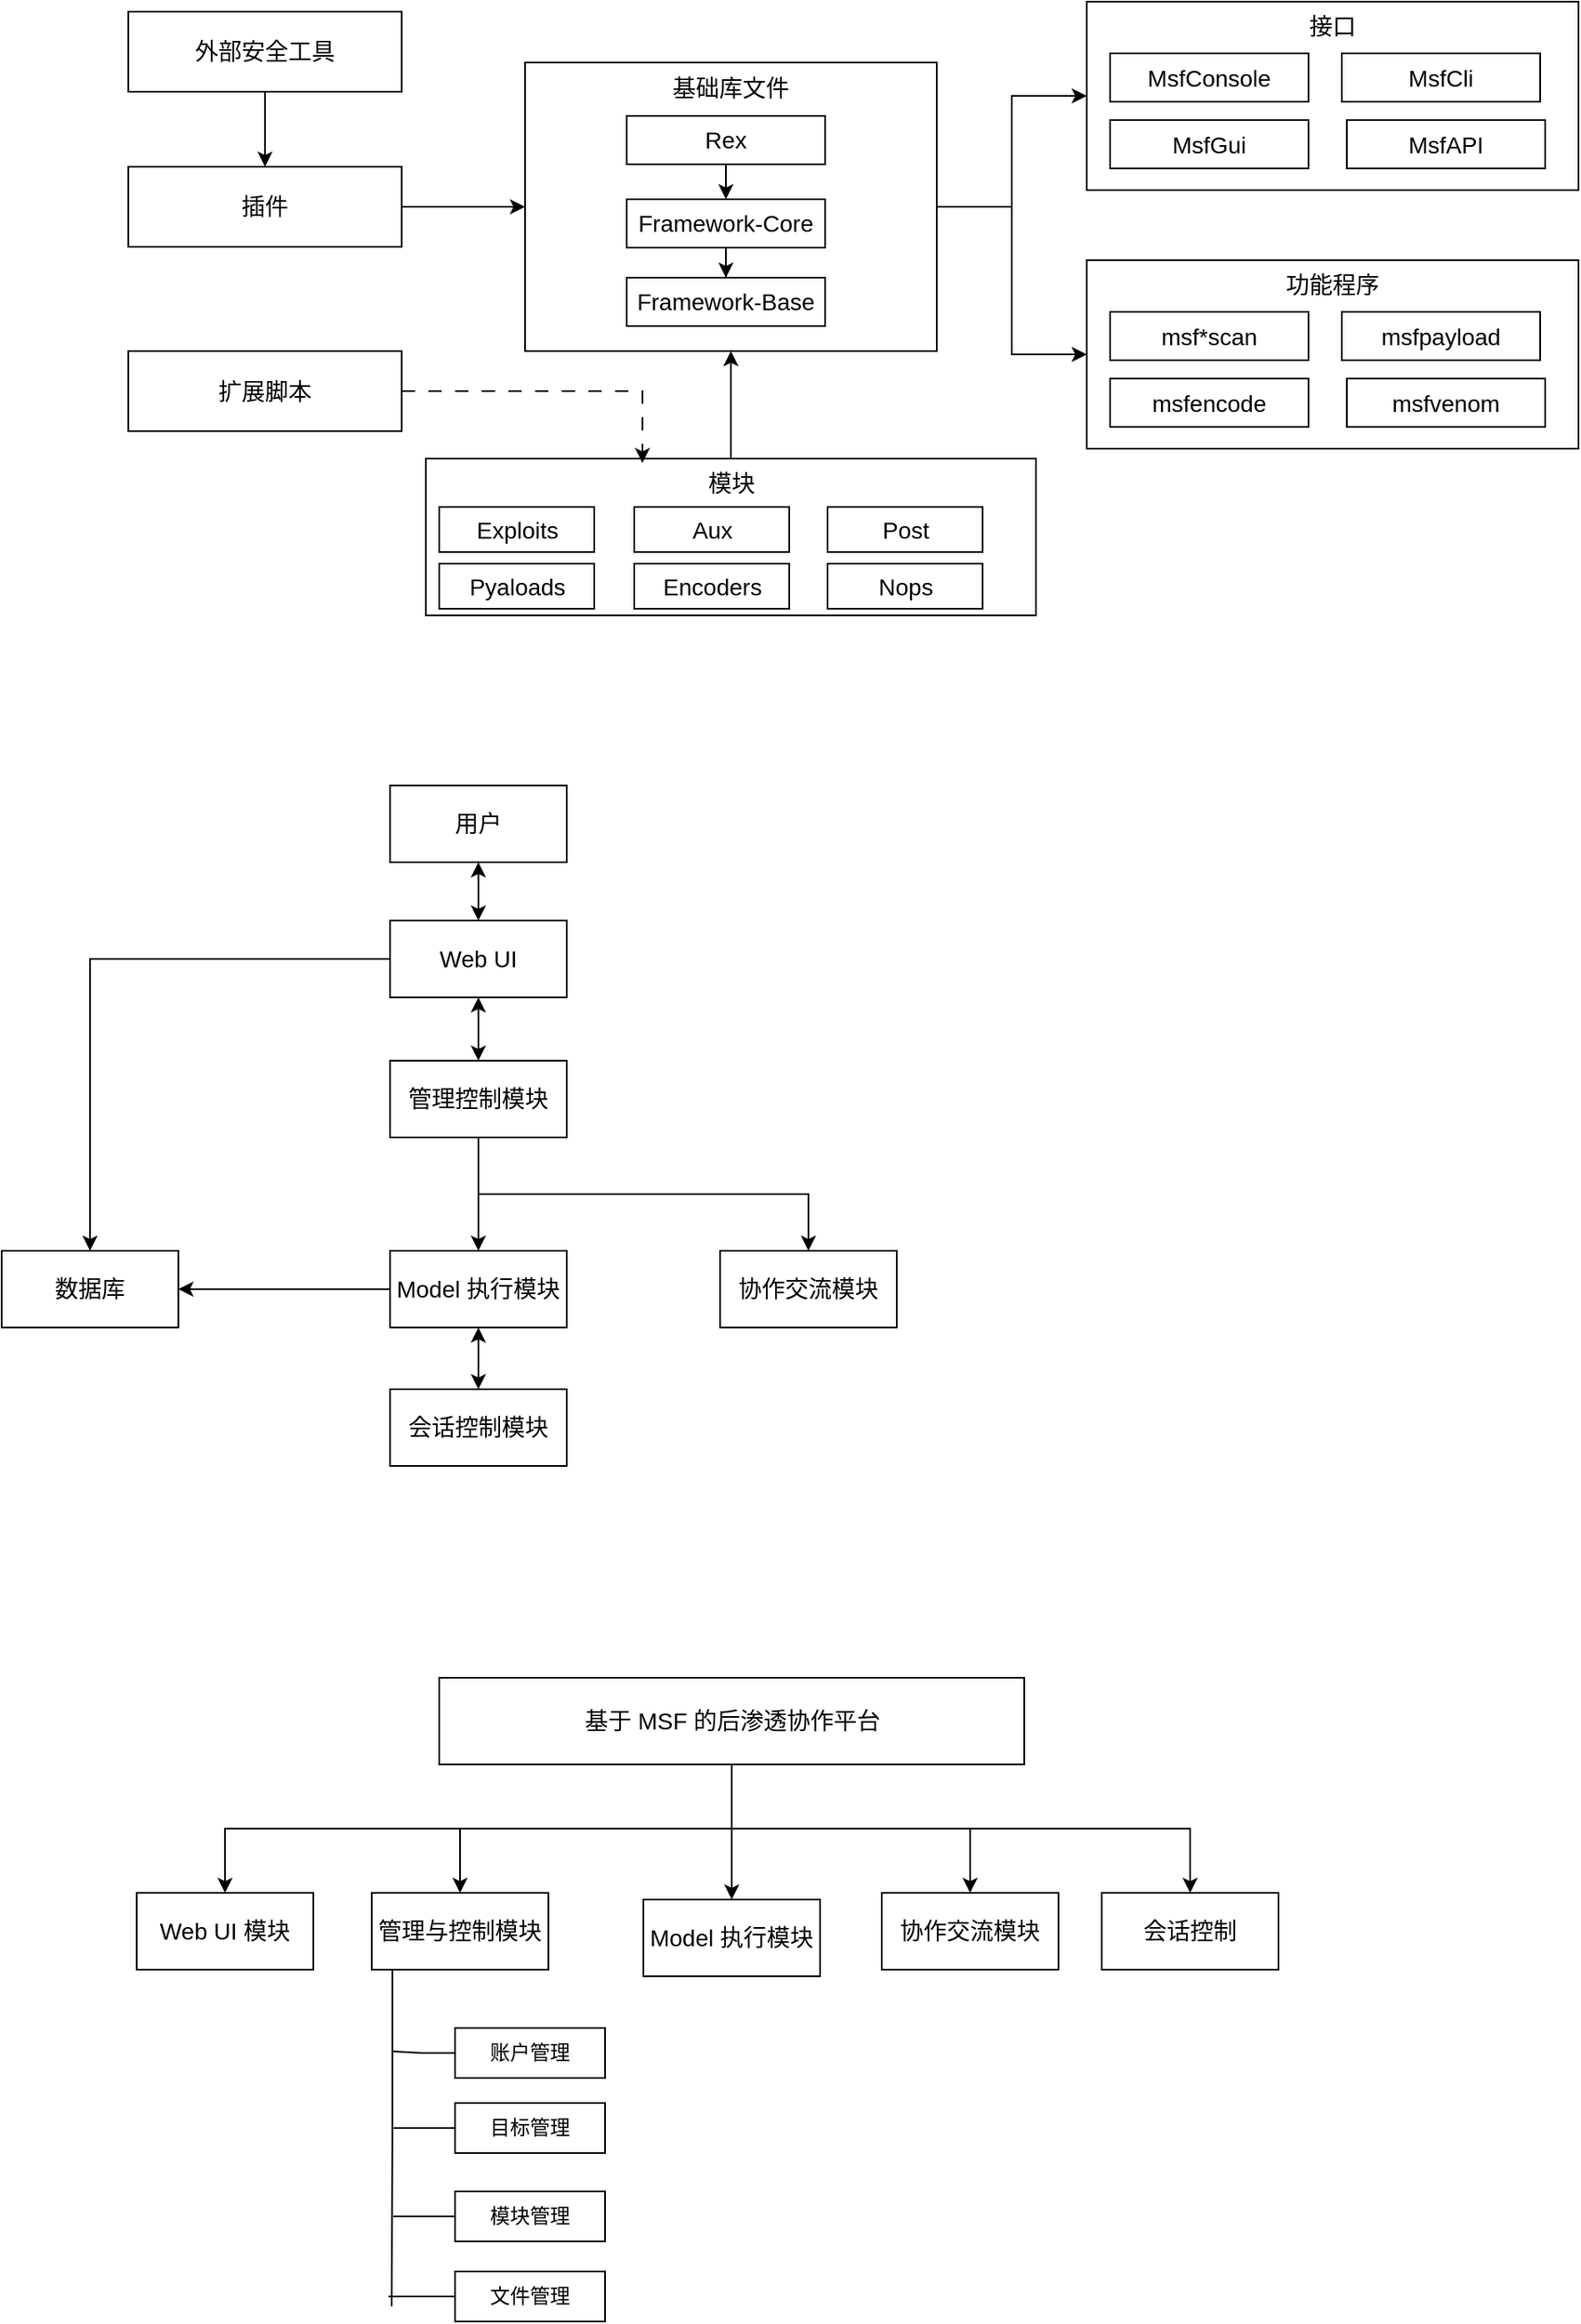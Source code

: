 <mxfile version="24.3.0" type="github">
  <diagram name="第 1 页" id="Pq7LRNEMIVmDGtsw7FPM">
    <mxGraphModel dx="1050" dy="569" grid="0" gridSize="10" guides="1" tooltips="1" connect="1" arrows="1" fold="1" page="0" pageScale="1" pageWidth="827" pageHeight="1169" math="0" shadow="0">
      <root>
        <mxCell id="0" />
        <mxCell id="1" parent="0" />
        <mxCell id="Ie2kDliUhMyuqAFJr6fS-40" value="" style="group" parent="1" vertex="1" connectable="0">
          <mxGeometry x="126" y="84" width="870" height="368" as="geometry" />
        </mxCell>
        <mxCell id="Ie2kDliUhMyuqAFJr6fS-12" value="" style="edgeStyle=orthogonalEdgeStyle;rounded=0;orthogonalLoop=1;jettySize=auto;html=1;" parent="Ie2kDliUhMyuqAFJr6fS-40" source="Ie2kDliUhMyuqAFJr6fS-1" target="Ie2kDliUhMyuqAFJr6fS-2" edge="1">
          <mxGeometry relative="1" as="geometry" />
        </mxCell>
        <mxCell id="Ie2kDliUhMyuqAFJr6fS-1" value="外部安全工具" style="rounded=0;whiteSpace=wrap;html=1;fontSize=14;" parent="Ie2kDliUhMyuqAFJr6fS-40" vertex="1">
          <mxGeometry y="6" width="164" height="48" as="geometry" />
        </mxCell>
        <mxCell id="Ie2kDliUhMyuqAFJr6fS-10" value="" style="edgeStyle=orthogonalEdgeStyle;rounded=0;orthogonalLoop=1;jettySize=auto;html=1;" parent="Ie2kDliUhMyuqAFJr6fS-40" source="Ie2kDliUhMyuqAFJr6fS-2" target="Ie2kDliUhMyuqAFJr6fS-3" edge="1">
          <mxGeometry relative="1" as="geometry" />
        </mxCell>
        <mxCell id="Ie2kDliUhMyuqAFJr6fS-2" value="插件" style="rounded=0;whiteSpace=wrap;html=1;fontSize=14;" parent="Ie2kDliUhMyuqAFJr6fS-40" vertex="1">
          <mxGeometry y="99" width="164" height="48" as="geometry" />
        </mxCell>
        <mxCell id="Ie2kDliUhMyuqAFJr6fS-4" value="扩展脚本" style="rounded=0;whiteSpace=wrap;html=1;fontSize=14;" parent="Ie2kDliUhMyuqAFJr6fS-40" vertex="1">
          <mxGeometry y="209.5" width="164" height="48" as="geometry" />
        </mxCell>
        <mxCell id="Ie2kDliUhMyuqAFJr6fS-11" value="" style="group" parent="Ie2kDliUhMyuqAFJr6fS-40" vertex="1" connectable="0">
          <mxGeometry x="238" y="36.5" width="247" height="173" as="geometry" />
        </mxCell>
        <mxCell id="Ie2kDliUhMyuqAFJr6fS-3" value="基础库文件" style="rounded=0;whiteSpace=wrap;html=1;fontSize=14;verticalAlign=top;" parent="Ie2kDliUhMyuqAFJr6fS-11" vertex="1">
          <mxGeometry width="247" height="173" as="geometry" />
        </mxCell>
        <mxCell id="Ie2kDliUhMyuqAFJr6fS-8" value="" style="edgeStyle=orthogonalEdgeStyle;rounded=0;orthogonalLoop=1;jettySize=auto;html=1;" parent="Ie2kDliUhMyuqAFJr6fS-11" source="Ie2kDliUhMyuqAFJr6fS-5" target="Ie2kDliUhMyuqAFJr6fS-6" edge="1">
          <mxGeometry relative="1" as="geometry" />
        </mxCell>
        <mxCell id="Ie2kDliUhMyuqAFJr6fS-5" value="Rex" style="rounded=0;whiteSpace=wrap;html=1;fontSize=14;" parent="Ie2kDliUhMyuqAFJr6fS-11" vertex="1">
          <mxGeometry x="61" y="32" width="119" height="29" as="geometry" />
        </mxCell>
        <mxCell id="Ie2kDliUhMyuqAFJr6fS-9" value="" style="edgeStyle=orthogonalEdgeStyle;rounded=0;orthogonalLoop=1;jettySize=auto;html=1;" parent="Ie2kDliUhMyuqAFJr6fS-11" source="Ie2kDliUhMyuqAFJr6fS-6" target="Ie2kDliUhMyuqAFJr6fS-7" edge="1">
          <mxGeometry relative="1" as="geometry" />
        </mxCell>
        <mxCell id="Ie2kDliUhMyuqAFJr6fS-6" value="Framework-Core" style="rounded=0;whiteSpace=wrap;html=1;fontSize=14;" parent="Ie2kDliUhMyuqAFJr6fS-11" vertex="1">
          <mxGeometry x="61" y="82" width="119" height="29" as="geometry" />
        </mxCell>
        <mxCell id="Ie2kDliUhMyuqAFJr6fS-7" value="Framework-Base" style="rounded=0;whiteSpace=wrap;html=1;fontSize=14;" parent="Ie2kDliUhMyuqAFJr6fS-11" vertex="1">
          <mxGeometry x="61" y="129" width="119" height="29" as="geometry" />
        </mxCell>
        <mxCell id="Ie2kDliUhMyuqAFJr6fS-20" value="" style="group" parent="Ie2kDliUhMyuqAFJr6fS-40" vertex="1" connectable="0">
          <mxGeometry x="178.5" y="274" width="366" height="94" as="geometry" />
        </mxCell>
        <mxCell id="Ie2kDliUhMyuqAFJr6fS-13" value="模块" style="rounded=0;whiteSpace=wrap;html=1;fontSize=14;verticalAlign=top;" parent="Ie2kDliUhMyuqAFJr6fS-20" vertex="1">
          <mxGeometry width="366" height="94" as="geometry" />
        </mxCell>
        <mxCell id="Ie2kDliUhMyuqAFJr6fS-14" value="Exploits" style="rounded=0;whiteSpace=wrap;html=1;fontSize=14;" parent="Ie2kDliUhMyuqAFJr6fS-20" vertex="1">
          <mxGeometry x="8" y="29" width="93" height="27" as="geometry" />
        </mxCell>
        <mxCell id="Ie2kDliUhMyuqAFJr6fS-15" value="Aux" style="rounded=0;whiteSpace=wrap;html=1;fontSize=14;" parent="Ie2kDliUhMyuqAFJr6fS-20" vertex="1">
          <mxGeometry x="125" y="29" width="93" height="27" as="geometry" />
        </mxCell>
        <mxCell id="Ie2kDliUhMyuqAFJr6fS-16" value="Post" style="rounded=0;whiteSpace=wrap;html=1;fontSize=14;" parent="Ie2kDliUhMyuqAFJr6fS-20" vertex="1">
          <mxGeometry x="241" y="29" width="93" height="27" as="geometry" />
        </mxCell>
        <mxCell id="Ie2kDliUhMyuqAFJr6fS-17" value="Pyaloads" style="rounded=0;whiteSpace=wrap;html=1;fontSize=14;" parent="Ie2kDliUhMyuqAFJr6fS-20" vertex="1">
          <mxGeometry x="8" y="63" width="93" height="27" as="geometry" />
        </mxCell>
        <mxCell id="Ie2kDliUhMyuqAFJr6fS-18" value="Encoders" style="rounded=0;whiteSpace=wrap;html=1;fontSize=14;" parent="Ie2kDliUhMyuqAFJr6fS-20" vertex="1">
          <mxGeometry x="125" y="63" width="93" height="27" as="geometry" />
        </mxCell>
        <mxCell id="Ie2kDliUhMyuqAFJr6fS-19" value="Nops" style="rounded=0;whiteSpace=wrap;html=1;fontSize=14;" parent="Ie2kDliUhMyuqAFJr6fS-20" vertex="1">
          <mxGeometry x="241" y="63" width="93" height="27" as="geometry" />
        </mxCell>
        <mxCell id="Ie2kDliUhMyuqAFJr6fS-23" style="edgeStyle=orthogonalEdgeStyle;rounded=0;orthogonalLoop=1;jettySize=auto;html=1;entryX=0.5;entryY=1;entryDx=0;entryDy=0;" parent="Ie2kDliUhMyuqAFJr6fS-40" source="Ie2kDliUhMyuqAFJr6fS-13" target="Ie2kDliUhMyuqAFJr6fS-3" edge="1">
          <mxGeometry relative="1" as="geometry" />
        </mxCell>
        <mxCell id="Ie2kDliUhMyuqAFJr6fS-24" style="edgeStyle=orthogonalEdgeStyle;rounded=0;orthogonalLoop=1;jettySize=auto;html=1;entryX=0.355;entryY=0.028;entryDx=0;entryDy=0;entryPerimeter=0;dashed=1;dashPattern=8 8;" parent="Ie2kDliUhMyuqAFJr6fS-40" source="Ie2kDliUhMyuqAFJr6fS-4" target="Ie2kDliUhMyuqAFJr6fS-13" edge="1">
          <mxGeometry relative="1" as="geometry" />
        </mxCell>
        <mxCell id="Ie2kDliUhMyuqAFJr6fS-31" value="" style="group" parent="Ie2kDliUhMyuqAFJr6fS-40" vertex="1" connectable="0">
          <mxGeometry x="575" width="295" height="113" as="geometry" />
        </mxCell>
        <mxCell id="Ie2kDliUhMyuqAFJr6fS-25" value="接口" style="rounded=0;whiteSpace=wrap;html=1;fontSize=14;verticalAlign=top;" parent="Ie2kDliUhMyuqAFJr6fS-31" vertex="1">
          <mxGeometry width="295" height="113" as="geometry" />
        </mxCell>
        <mxCell id="Ie2kDliUhMyuqAFJr6fS-26" value="MsfConsole" style="rounded=0;whiteSpace=wrap;html=1;fontSize=14;" parent="Ie2kDliUhMyuqAFJr6fS-31" vertex="1">
          <mxGeometry x="14" y="31" width="119" height="29" as="geometry" />
        </mxCell>
        <mxCell id="Ie2kDliUhMyuqAFJr6fS-27" value="MsfCli" style="rounded=0;whiteSpace=wrap;html=1;fontSize=14;" parent="Ie2kDliUhMyuqAFJr6fS-31" vertex="1">
          <mxGeometry x="153" y="31" width="119" height="29" as="geometry" />
        </mxCell>
        <mxCell id="Ie2kDliUhMyuqAFJr6fS-28" value="MsfGui" style="rounded=0;whiteSpace=wrap;html=1;fontSize=14;" parent="Ie2kDliUhMyuqAFJr6fS-31" vertex="1">
          <mxGeometry x="14" y="71" width="119" height="29" as="geometry" />
        </mxCell>
        <mxCell id="Ie2kDliUhMyuqAFJr6fS-29" value="MsfAPI" style="rounded=0;whiteSpace=wrap;html=1;fontSize=14;" parent="Ie2kDliUhMyuqAFJr6fS-31" vertex="1">
          <mxGeometry x="156" y="71" width="119" height="29" as="geometry" />
        </mxCell>
        <mxCell id="Ie2kDliUhMyuqAFJr6fS-32" value="" style="group" parent="Ie2kDliUhMyuqAFJr6fS-40" vertex="1" connectable="0">
          <mxGeometry x="575" y="155" width="295" height="113" as="geometry" />
        </mxCell>
        <mxCell id="Ie2kDliUhMyuqAFJr6fS-33" value="功能程序" style="rounded=0;whiteSpace=wrap;html=1;fontSize=14;verticalAlign=top;" parent="Ie2kDliUhMyuqAFJr6fS-32" vertex="1">
          <mxGeometry width="295" height="113" as="geometry" />
        </mxCell>
        <mxCell id="Ie2kDliUhMyuqAFJr6fS-34" value="msf*scan" style="rounded=0;whiteSpace=wrap;html=1;fontSize=14;" parent="Ie2kDliUhMyuqAFJr6fS-32" vertex="1">
          <mxGeometry x="14" y="31" width="119" height="29" as="geometry" />
        </mxCell>
        <mxCell id="Ie2kDliUhMyuqAFJr6fS-35" value="msfpayload" style="rounded=0;whiteSpace=wrap;html=1;fontSize=14;" parent="Ie2kDliUhMyuqAFJr6fS-32" vertex="1">
          <mxGeometry x="153" y="31" width="119" height="29" as="geometry" />
        </mxCell>
        <mxCell id="Ie2kDliUhMyuqAFJr6fS-36" value="msfencode" style="rounded=0;whiteSpace=wrap;html=1;fontSize=14;" parent="Ie2kDliUhMyuqAFJr6fS-32" vertex="1">
          <mxGeometry x="14" y="71" width="119" height="29" as="geometry" />
        </mxCell>
        <mxCell id="Ie2kDliUhMyuqAFJr6fS-37" value="msfvenom" style="rounded=0;whiteSpace=wrap;html=1;fontSize=14;" parent="Ie2kDliUhMyuqAFJr6fS-32" vertex="1">
          <mxGeometry x="156" y="71" width="119" height="29" as="geometry" />
        </mxCell>
        <mxCell id="Ie2kDliUhMyuqAFJr6fS-38" value="" style="edgeStyle=orthogonalEdgeStyle;rounded=0;orthogonalLoop=1;jettySize=auto;html=1;entryX=0;entryY=0.5;entryDx=0;entryDy=0;" parent="Ie2kDliUhMyuqAFJr6fS-40" source="Ie2kDliUhMyuqAFJr6fS-3" target="Ie2kDliUhMyuqAFJr6fS-25" edge="1">
          <mxGeometry relative="1" as="geometry" />
        </mxCell>
        <mxCell id="Ie2kDliUhMyuqAFJr6fS-39" style="edgeStyle=orthogonalEdgeStyle;rounded=0;orthogonalLoop=1;jettySize=auto;html=1;entryX=0;entryY=0.5;entryDx=0;entryDy=0;" parent="Ie2kDliUhMyuqAFJr6fS-40" source="Ie2kDliUhMyuqAFJr6fS-3" target="Ie2kDliUhMyuqAFJr6fS-33" edge="1">
          <mxGeometry relative="1" as="geometry" />
        </mxCell>
        <mxCell id="UYdXm5vF5FAGQ0O7_VkD-26" value="" style="group" vertex="1" connectable="0" parent="1">
          <mxGeometry x="50" y="554" width="537" height="408" as="geometry" />
        </mxCell>
        <mxCell id="UYdXm5vF5FAGQ0O7_VkD-1" value="用户" style="rounded=0;whiteSpace=wrap;html=1;fontSize=14;" vertex="1" parent="UYdXm5vF5FAGQ0O7_VkD-26">
          <mxGeometry x="233" width="106" height="46" as="geometry" />
        </mxCell>
        <mxCell id="UYdXm5vF5FAGQ0O7_VkD-9" value="" style="edgeStyle=orthogonalEdgeStyle;rounded=0;orthogonalLoop=1;jettySize=auto;html=1;startArrow=classic;startFill=1;" edge="1" parent="UYdXm5vF5FAGQ0O7_VkD-26" source="UYdXm5vF5FAGQ0O7_VkD-2" target="UYdXm5vF5FAGQ0O7_VkD-8">
          <mxGeometry relative="1" as="geometry" />
        </mxCell>
        <mxCell id="UYdXm5vF5FAGQ0O7_VkD-16" value="" style="edgeStyle=orthogonalEdgeStyle;rounded=0;orthogonalLoop=1;jettySize=auto;html=1;" edge="1" parent="UYdXm5vF5FAGQ0O7_VkD-26" source="UYdXm5vF5FAGQ0O7_VkD-2" target="UYdXm5vF5FAGQ0O7_VkD-15">
          <mxGeometry relative="1" as="geometry" />
        </mxCell>
        <mxCell id="UYdXm5vF5FAGQ0O7_VkD-25" value="" style="edgeStyle=orthogonalEdgeStyle;rounded=0;orthogonalLoop=1;jettySize=auto;html=1;startArrow=classic;startFill=1;" edge="1" parent="UYdXm5vF5FAGQ0O7_VkD-26" source="UYdXm5vF5FAGQ0O7_VkD-2" target="UYdXm5vF5FAGQ0O7_VkD-1">
          <mxGeometry relative="1" as="geometry" />
        </mxCell>
        <mxCell id="UYdXm5vF5FAGQ0O7_VkD-2" value="Web UI" style="rounded=0;whiteSpace=wrap;html=1;fontSize=14;" vertex="1" parent="UYdXm5vF5FAGQ0O7_VkD-26">
          <mxGeometry x="233" y="81" width="106" height="46" as="geometry" />
        </mxCell>
        <mxCell id="UYdXm5vF5FAGQ0O7_VkD-20" style="edgeStyle=orthogonalEdgeStyle;rounded=0;orthogonalLoop=1;jettySize=auto;html=1;exitX=0.5;exitY=1;exitDx=0;exitDy=0;" edge="1" parent="UYdXm5vF5FAGQ0O7_VkD-26" source="UYdXm5vF5FAGQ0O7_VkD-8" target="UYdXm5vF5FAGQ0O7_VkD-18">
          <mxGeometry relative="1" as="geometry" />
        </mxCell>
        <mxCell id="UYdXm5vF5FAGQ0O7_VkD-21" value="" style="edgeStyle=orthogonalEdgeStyle;rounded=0;orthogonalLoop=1;jettySize=auto;html=1;" edge="1" parent="UYdXm5vF5FAGQ0O7_VkD-26" source="UYdXm5vF5FAGQ0O7_VkD-8" target="UYdXm5vF5FAGQ0O7_VkD-10">
          <mxGeometry relative="1" as="geometry" />
        </mxCell>
        <mxCell id="UYdXm5vF5FAGQ0O7_VkD-8" value="管理控制模块" style="rounded=0;whiteSpace=wrap;html=1;fontSize=14;" vertex="1" parent="UYdXm5vF5FAGQ0O7_VkD-26">
          <mxGeometry x="233" y="165" width="106" height="46" as="geometry" />
        </mxCell>
        <mxCell id="UYdXm5vF5FAGQ0O7_VkD-17" style="edgeStyle=orthogonalEdgeStyle;rounded=0;orthogonalLoop=1;jettySize=auto;html=1;entryX=1;entryY=0.5;entryDx=0;entryDy=0;" edge="1" parent="UYdXm5vF5FAGQ0O7_VkD-26" source="UYdXm5vF5FAGQ0O7_VkD-10" target="UYdXm5vF5FAGQ0O7_VkD-15">
          <mxGeometry relative="1" as="geometry" />
        </mxCell>
        <mxCell id="UYdXm5vF5FAGQ0O7_VkD-10" value="Model 执行模块" style="rounded=0;whiteSpace=wrap;html=1;fontSize=14;" vertex="1" parent="UYdXm5vF5FAGQ0O7_VkD-26">
          <mxGeometry x="233" y="279" width="106" height="46" as="geometry" />
        </mxCell>
        <mxCell id="UYdXm5vF5FAGQ0O7_VkD-19" value="" style="edgeStyle=orthogonalEdgeStyle;rounded=0;orthogonalLoop=1;jettySize=auto;html=1;startArrow=classic;startFill=1;" edge="1" parent="UYdXm5vF5FAGQ0O7_VkD-26" source="UYdXm5vF5FAGQ0O7_VkD-13" target="UYdXm5vF5FAGQ0O7_VkD-10">
          <mxGeometry relative="1" as="geometry" />
        </mxCell>
        <mxCell id="UYdXm5vF5FAGQ0O7_VkD-13" value="会话控制模块" style="rounded=0;whiteSpace=wrap;html=1;fontSize=14;" vertex="1" parent="UYdXm5vF5FAGQ0O7_VkD-26">
          <mxGeometry x="233" y="362" width="106" height="46" as="geometry" />
        </mxCell>
        <mxCell id="UYdXm5vF5FAGQ0O7_VkD-15" value="数据库" style="rounded=0;whiteSpace=wrap;html=1;fontSize=14;" vertex="1" parent="UYdXm5vF5FAGQ0O7_VkD-26">
          <mxGeometry y="279" width="106" height="46" as="geometry" />
        </mxCell>
        <mxCell id="UYdXm5vF5FAGQ0O7_VkD-18" value="协作交流模块" style="rounded=0;whiteSpace=wrap;html=1;fontSize=14;" vertex="1" parent="UYdXm5vF5FAGQ0O7_VkD-26">
          <mxGeometry x="431" y="279" width="106" height="46" as="geometry" />
        </mxCell>
        <mxCell id="UYdXm5vF5FAGQ0O7_VkD-47" value="" style="group" vertex="1" connectable="0" parent="1">
          <mxGeometry x="131" y="1089" width="685" height="386" as="geometry" />
        </mxCell>
        <mxCell id="UYdXm5vF5FAGQ0O7_VkD-40" style="edgeStyle=orthogonalEdgeStyle;rounded=0;orthogonalLoop=1;jettySize=auto;html=1;exitX=0.5;exitY=1;exitDx=0;exitDy=0;" edge="1" parent="UYdXm5vF5FAGQ0O7_VkD-47" source="UYdXm5vF5FAGQ0O7_VkD-27" target="UYdXm5vF5FAGQ0O7_VkD-28">
          <mxGeometry relative="1" as="geometry" />
        </mxCell>
        <mxCell id="UYdXm5vF5FAGQ0O7_VkD-41" style="edgeStyle=orthogonalEdgeStyle;rounded=0;orthogonalLoop=1;jettySize=auto;html=1;entryX=0.5;entryY=0;entryDx=0;entryDy=0;" edge="1" parent="UYdXm5vF5FAGQ0O7_VkD-47" source="UYdXm5vF5FAGQ0O7_VkD-27" target="UYdXm5vF5FAGQ0O7_VkD-29">
          <mxGeometry relative="1" as="geometry" />
        </mxCell>
        <mxCell id="UYdXm5vF5FAGQ0O7_VkD-42" style="edgeStyle=orthogonalEdgeStyle;rounded=0;orthogonalLoop=1;jettySize=auto;html=1;" edge="1" parent="UYdXm5vF5FAGQ0O7_VkD-47" source="UYdXm5vF5FAGQ0O7_VkD-27" target="UYdXm5vF5FAGQ0O7_VkD-30">
          <mxGeometry relative="1" as="geometry" />
        </mxCell>
        <mxCell id="UYdXm5vF5FAGQ0O7_VkD-43" style="edgeStyle=orthogonalEdgeStyle;rounded=0;orthogonalLoop=1;jettySize=auto;html=1;" edge="1" parent="UYdXm5vF5FAGQ0O7_VkD-47" source="UYdXm5vF5FAGQ0O7_VkD-27" target="UYdXm5vF5FAGQ0O7_VkD-31">
          <mxGeometry relative="1" as="geometry" />
        </mxCell>
        <mxCell id="UYdXm5vF5FAGQ0O7_VkD-44" style="edgeStyle=orthogonalEdgeStyle;rounded=0;orthogonalLoop=1;jettySize=auto;html=1;exitX=0.5;exitY=1;exitDx=0;exitDy=0;" edge="1" parent="UYdXm5vF5FAGQ0O7_VkD-47" source="UYdXm5vF5FAGQ0O7_VkD-27" target="UYdXm5vF5FAGQ0O7_VkD-32">
          <mxGeometry relative="1" as="geometry" />
        </mxCell>
        <mxCell id="UYdXm5vF5FAGQ0O7_VkD-27" value="基于 MSF 的后渗透协作平台" style="rounded=0;whiteSpace=wrap;html=1;fontSize=14;" vertex="1" parent="UYdXm5vF5FAGQ0O7_VkD-47">
          <mxGeometry x="181.5" width="351" height="52" as="geometry" />
        </mxCell>
        <mxCell id="UYdXm5vF5FAGQ0O7_VkD-28" value="Web UI 模块" style="rounded=0;whiteSpace=wrap;html=1;fontSize=14;" vertex="1" parent="UYdXm5vF5FAGQ0O7_VkD-47">
          <mxGeometry y="129" width="106" height="46" as="geometry" />
        </mxCell>
        <mxCell id="UYdXm5vF5FAGQ0O7_VkD-36" style="edgeStyle=orthogonalEdgeStyle;rounded=0;orthogonalLoop=1;jettySize=auto;html=1;exitX=0.117;exitY=0.978;exitDx=0;exitDy=0;exitPerimeter=0;endArrow=none;endFill=0;" edge="1" parent="UYdXm5vF5FAGQ0O7_VkD-47" source="UYdXm5vF5FAGQ0O7_VkD-29">
          <mxGeometry relative="1" as="geometry">
            <mxPoint x="153" y="377" as="targetPoint" />
          </mxGeometry>
        </mxCell>
        <mxCell id="UYdXm5vF5FAGQ0O7_VkD-29" value="管理与控制模块" style="rounded=0;whiteSpace=wrap;html=1;fontSize=14;" vertex="1" parent="UYdXm5vF5FAGQ0O7_VkD-47">
          <mxGeometry x="141" y="129" width="106" height="46" as="geometry" />
        </mxCell>
        <mxCell id="UYdXm5vF5FAGQ0O7_VkD-30" value="Model 执行模块" style="rounded=0;whiteSpace=wrap;html=1;fontSize=14;" vertex="1" parent="UYdXm5vF5FAGQ0O7_VkD-47">
          <mxGeometry x="304" y="133" width="106" height="46" as="geometry" />
        </mxCell>
        <mxCell id="UYdXm5vF5FAGQ0O7_VkD-31" value="协作交流模块" style="rounded=0;whiteSpace=wrap;html=1;fontSize=14;" vertex="1" parent="UYdXm5vF5FAGQ0O7_VkD-47">
          <mxGeometry x="447" y="129" width="106" height="46" as="geometry" />
        </mxCell>
        <mxCell id="UYdXm5vF5FAGQ0O7_VkD-32" value="会话控制" style="rounded=0;whiteSpace=wrap;html=1;fontSize=14;" vertex="1" parent="UYdXm5vF5FAGQ0O7_VkD-47">
          <mxGeometry x="579" y="129" width="106" height="46" as="geometry" />
        </mxCell>
        <mxCell id="UYdXm5vF5FAGQ0O7_VkD-37" style="edgeStyle=orthogonalEdgeStyle;rounded=0;orthogonalLoop=1;jettySize=auto;html=1;endArrow=none;endFill=0;" edge="1" parent="UYdXm5vF5FAGQ0O7_VkD-47" source="UYdXm5vF5FAGQ0O7_VkD-33">
          <mxGeometry relative="1" as="geometry">
            <mxPoint x="153" y="224" as="targetPoint" />
          </mxGeometry>
        </mxCell>
        <mxCell id="UYdXm5vF5FAGQ0O7_VkD-33" value="账户管理" style="rounded=0;whiteSpace=wrap;html=1;" vertex="1" parent="UYdXm5vF5FAGQ0O7_VkD-47">
          <mxGeometry x="191" y="210" width="90" height="30" as="geometry" />
        </mxCell>
        <mxCell id="UYdXm5vF5FAGQ0O7_VkD-38" style="edgeStyle=orthogonalEdgeStyle;rounded=0;orthogonalLoop=1;jettySize=auto;html=1;endArrow=none;endFill=0;" edge="1" parent="UYdXm5vF5FAGQ0O7_VkD-47" source="UYdXm5vF5FAGQ0O7_VkD-34">
          <mxGeometry relative="1" as="geometry">
            <mxPoint x="154.2" y="270" as="targetPoint" />
          </mxGeometry>
        </mxCell>
        <mxCell id="UYdXm5vF5FAGQ0O7_VkD-34" value="目标管理" style="rounded=0;whiteSpace=wrap;html=1;" vertex="1" parent="UYdXm5vF5FAGQ0O7_VkD-47">
          <mxGeometry x="191" y="255" width="90" height="30" as="geometry" />
        </mxCell>
        <mxCell id="UYdXm5vF5FAGQ0O7_VkD-39" style="edgeStyle=orthogonalEdgeStyle;rounded=0;orthogonalLoop=1;jettySize=auto;html=1;endArrow=none;endFill=0;" edge="1" parent="UYdXm5vF5FAGQ0O7_VkD-47" source="UYdXm5vF5FAGQ0O7_VkD-35">
          <mxGeometry relative="1" as="geometry">
            <mxPoint x="154" y="323" as="targetPoint" />
          </mxGeometry>
        </mxCell>
        <mxCell id="UYdXm5vF5FAGQ0O7_VkD-35" value="模块管理" style="rounded=0;whiteSpace=wrap;html=1;" vertex="1" parent="UYdXm5vF5FAGQ0O7_VkD-47">
          <mxGeometry x="191" y="308" width="90" height="30" as="geometry" />
        </mxCell>
        <mxCell id="UYdXm5vF5FAGQ0O7_VkD-46" style="edgeStyle=orthogonalEdgeStyle;rounded=0;orthogonalLoop=1;jettySize=auto;html=1;endArrow=none;endFill=0;" edge="1" parent="UYdXm5vF5FAGQ0O7_VkD-47" source="UYdXm5vF5FAGQ0O7_VkD-45">
          <mxGeometry relative="1" as="geometry">
            <mxPoint x="151" y="371" as="targetPoint" />
          </mxGeometry>
        </mxCell>
        <mxCell id="UYdXm5vF5FAGQ0O7_VkD-45" value="文件管理" style="rounded=0;whiteSpace=wrap;html=1;" vertex="1" parent="UYdXm5vF5FAGQ0O7_VkD-47">
          <mxGeometry x="191" y="356" width="90" height="30" as="geometry" />
        </mxCell>
      </root>
    </mxGraphModel>
  </diagram>
</mxfile>
